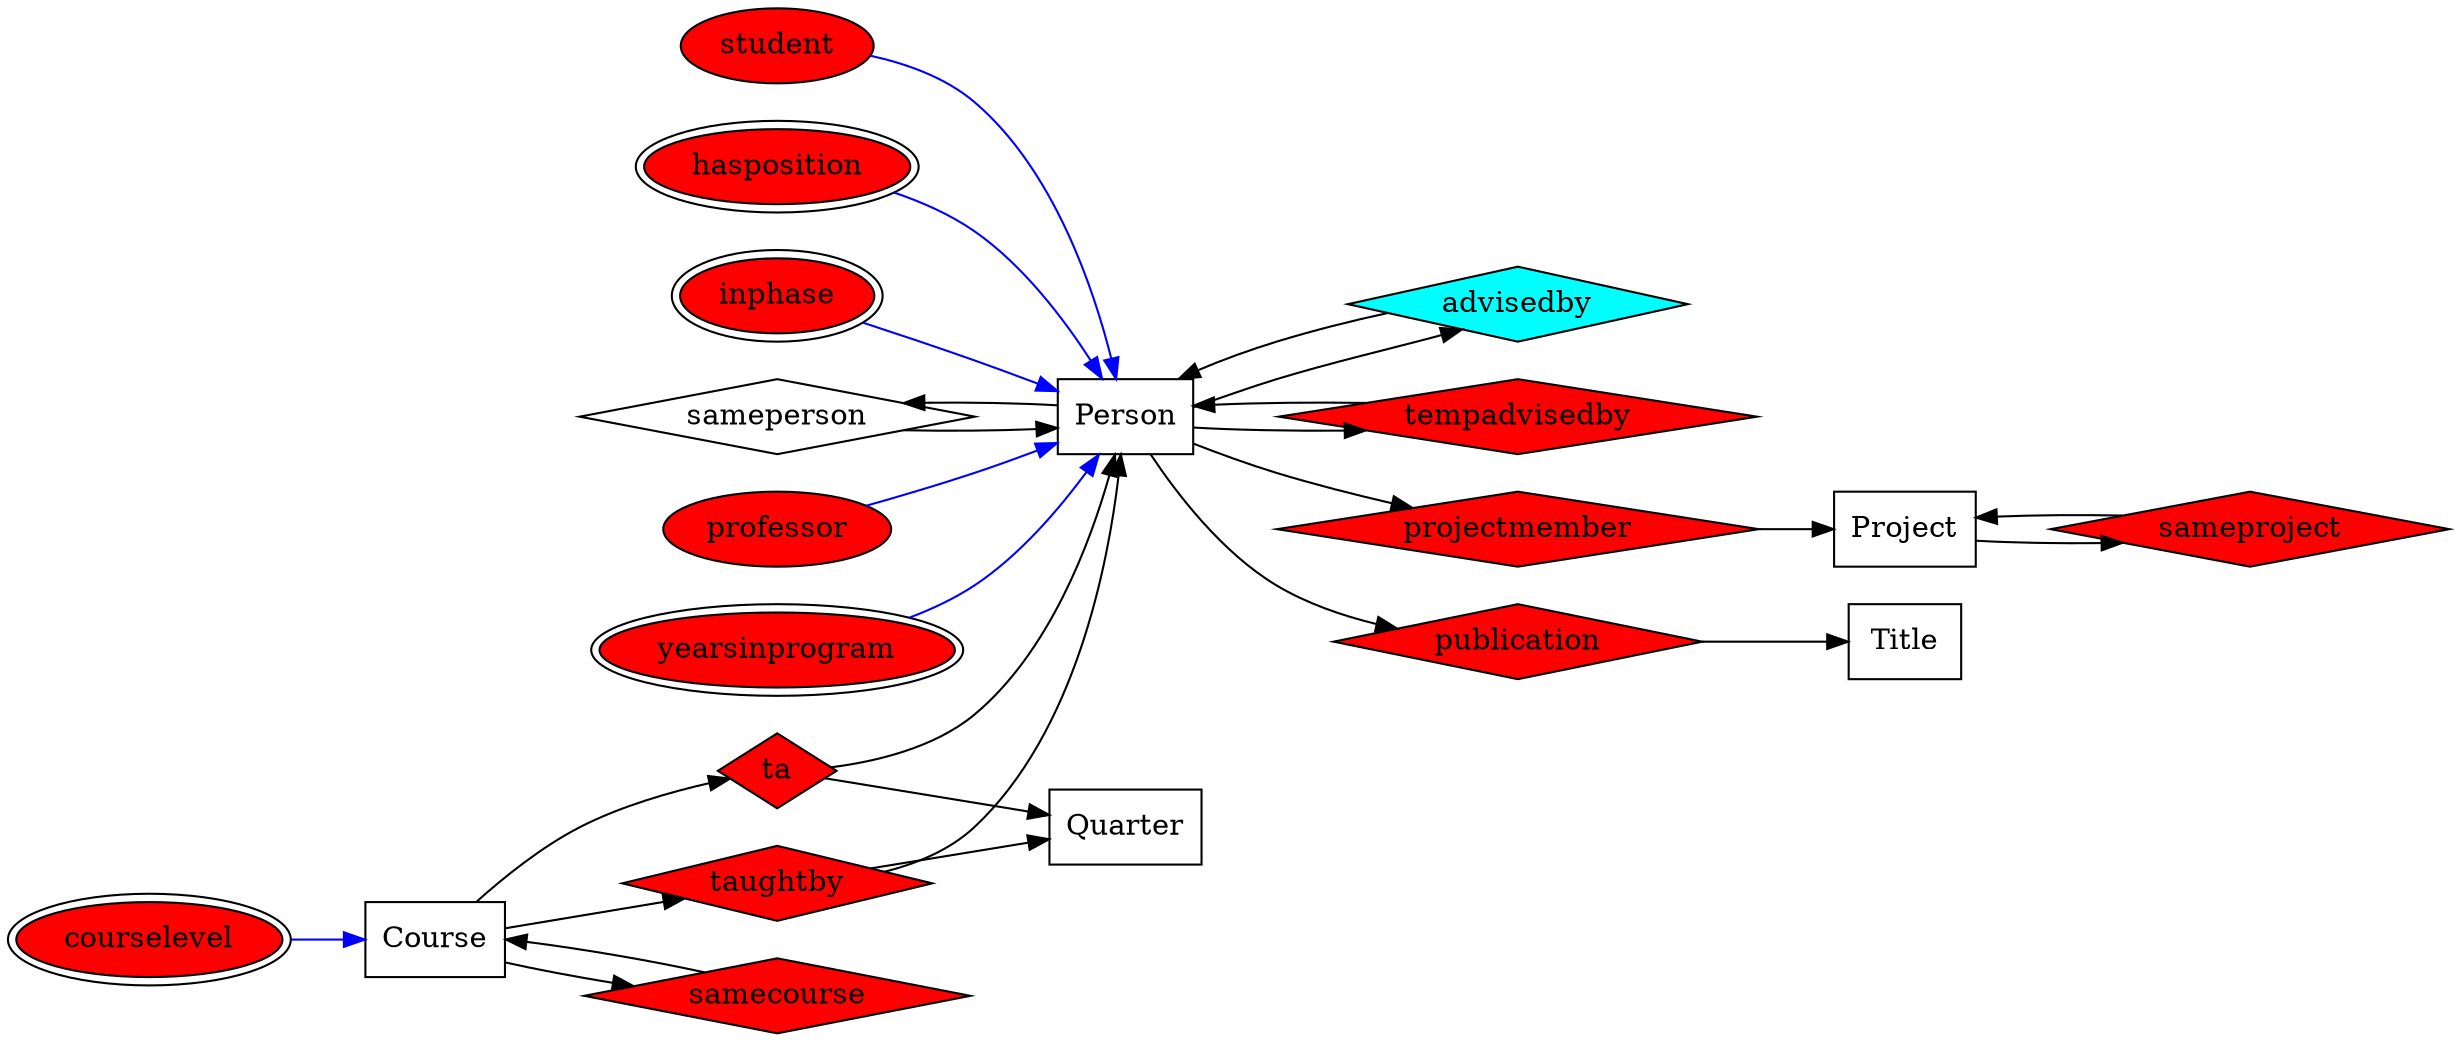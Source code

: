 digraph G {
    rankdir=LR;
    fontname="sans-serif";
    penwidth="0.1";
    edge [comment="Wildcard node added automatic in EG."];
    node [comment="Wildcard node added automatic in EG."];
    "sameperson" [shape="polygon", 
                  orientation="45.0"];
    "samecourse" [orientation="45.0", 
                  shape="polygon", 
                  style="filled", 
                  fillcolor="red"];
    "professor" [shape="ellipse", 
                 style="filled", 
                 fillcolor="red"];
    "projectmember" [orientation="45.0", 
                     shape="polygon", 
                     style="filled", 
                     fillcolor="red"];
    "advisedby" [orientation="45.0", 
                 shape="polygon", 
                 peripheries="1", 
                 style="filled", 
                 fillcolor="cyan"];
    "taughtby" [orientation="45.0", 
                shape="polygon", 
                style="filled", 
                fillcolor="red"];
    "ta" [orientation="45.0", 
          shape="polygon", 
          style="filled", 
          fillcolor="red"];
    "yearsinprogram" [shape="ellipse", 
                      peripheries=2, 
                      style="filled", 
                      fillcolor="red"];
    "student" [shape="ellipse", 
               style="filled", 
               fillcolor="red"];
    "Project" [shape="box"];
    "tempadvisedby" [orientation="45.0", 
                     shape="polygon", 
                     style="filled", 
                     fillcolor="red"];
    "Title" [shape="box"];
    "sameproject" [orientation="45.0", 
                   shape="polygon", 
                   style="filled", 
                   fillcolor="red"];
    "Course" [shape="box"];
    "Person" [shape="box"];
    "hasposition" [shape="ellipse", 
                   peripheries=2, 
                   style="filled", 
                   fillcolor="red"];
    "publication" [orientation="45.0", 
                   shape="polygon", 
                   style="filled", 
                   fillcolor="red"];
    "Quarter" [shape="box"];
    "courselevel" [shape="ellipse", 
                   peripheries=2, 
                   style="filled", 
                   fillcolor="red"];
    "inphase" [shape="ellipse", 
               peripheries=2, 
               style="filled", 
               fillcolor="red"];
    "professor" -> "Person"  [color="blue"];
    "courselevel" -> "Course"  [color="blue"];
    "inphase" -> "Person"  [color="blue"];
    "Project" -> "sameproject";
    "sameproject" -> "Project";
    "publication" -> "Title";
    "Course" -> "ta";
    "Person" -> "advisedby";
    "student" -> "Person"  [color="blue"];
    "Course" -> "taughtby";
    "advisedby" -> "Person";
    "tempadvisedby" -> "Person";
    "hasposition" -> "Person"  [color="blue"];
    "samecourse" -> "Course";
    "Course" -> "samecourse";
    "ta" -> "Quarter";
    "ta" -> "Person";
    "Person" -> "tempadvisedby";
    "Person" -> "publication";
    "projectmember" -> "Project";
    "Person" -> "projectmember";
    "yearsinprogram" -> "Person"  [color="blue"];
    "taughtby" -> "Person";
    "sameperson" -> "Person";
    "taughtby" -> "Quarter";
    "Person" -> "sameperson";
}
